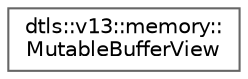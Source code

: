 digraph "Graphical Class Hierarchy"
{
 // LATEX_PDF_SIZE
  bgcolor="transparent";
  edge [fontname=Helvetica,fontsize=10,labelfontname=Helvetica,labelfontsize=10];
  node [fontname=Helvetica,fontsize=10,shape=box,height=0.2,width=0.4];
  rankdir="LR";
  Node0 [id="Node000000",label="dtls::v13::memory::\lMutableBufferView",height=0.2,width=0.4,color="grey40", fillcolor="white", style="filled",URL="$classdtls_1_1v13_1_1memory_1_1MutableBufferView.html",tooltip=" "];
}
